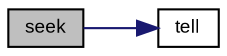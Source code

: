 digraph "seek"
{
  bgcolor="transparent";
  edge [fontname="Arial",fontsize="9",labelfontname="Arial",labelfontsize="9"];
  node [fontname="Arial",fontsize="9",shape=record];
  rankdir="LR";
  Node1 [label="seek",height=0.2,width=0.4,color="black", fillcolor="grey75", style="filled" fontcolor="black"];
  Node1 -> Node2 [color="midnightblue",fontsize="9",style="solid",fontname="Arial"];
  Node2 [label="tell",height=0.2,width=0.4,color="black",URL="$class_v_s_t_g_u_i_1_1_c_file_stream.html#aab6243dc97af07890aec5aa638a80bde"];
}
